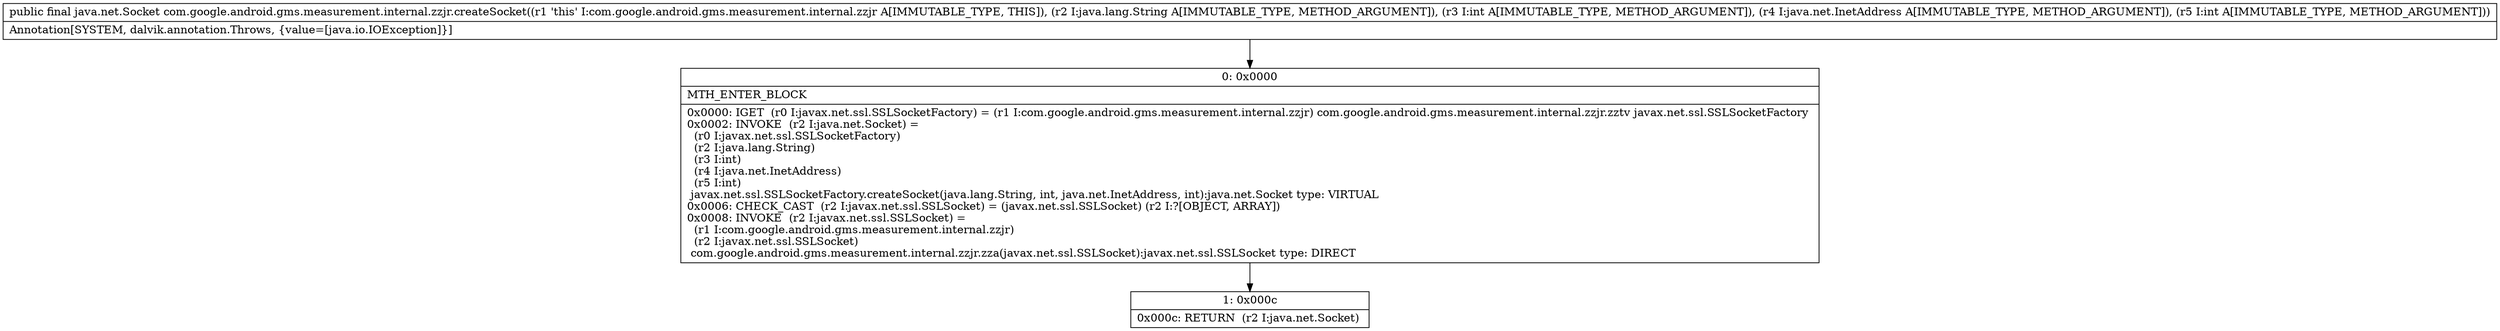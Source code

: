 digraph "CFG forcom.google.android.gms.measurement.internal.zzjr.createSocket(Ljava\/lang\/String;ILjava\/net\/InetAddress;I)Ljava\/net\/Socket;" {
Node_0 [shape=record,label="{0\:\ 0x0000|MTH_ENTER_BLOCK\l|0x0000: IGET  (r0 I:javax.net.ssl.SSLSocketFactory) = (r1 I:com.google.android.gms.measurement.internal.zzjr) com.google.android.gms.measurement.internal.zzjr.zztv javax.net.ssl.SSLSocketFactory \l0x0002: INVOKE  (r2 I:java.net.Socket) = \l  (r0 I:javax.net.ssl.SSLSocketFactory)\l  (r2 I:java.lang.String)\l  (r3 I:int)\l  (r4 I:java.net.InetAddress)\l  (r5 I:int)\l javax.net.ssl.SSLSocketFactory.createSocket(java.lang.String, int, java.net.InetAddress, int):java.net.Socket type: VIRTUAL \l0x0006: CHECK_CAST  (r2 I:javax.net.ssl.SSLSocket) = (javax.net.ssl.SSLSocket) (r2 I:?[OBJECT, ARRAY]) \l0x0008: INVOKE  (r2 I:javax.net.ssl.SSLSocket) = \l  (r1 I:com.google.android.gms.measurement.internal.zzjr)\l  (r2 I:javax.net.ssl.SSLSocket)\l com.google.android.gms.measurement.internal.zzjr.zza(javax.net.ssl.SSLSocket):javax.net.ssl.SSLSocket type: DIRECT \l}"];
Node_1 [shape=record,label="{1\:\ 0x000c|0x000c: RETURN  (r2 I:java.net.Socket) \l}"];
MethodNode[shape=record,label="{public final java.net.Socket com.google.android.gms.measurement.internal.zzjr.createSocket((r1 'this' I:com.google.android.gms.measurement.internal.zzjr A[IMMUTABLE_TYPE, THIS]), (r2 I:java.lang.String A[IMMUTABLE_TYPE, METHOD_ARGUMENT]), (r3 I:int A[IMMUTABLE_TYPE, METHOD_ARGUMENT]), (r4 I:java.net.InetAddress A[IMMUTABLE_TYPE, METHOD_ARGUMENT]), (r5 I:int A[IMMUTABLE_TYPE, METHOD_ARGUMENT]))  | Annotation[SYSTEM, dalvik.annotation.Throws, \{value=[java.io.IOException]\}]\l}"];
MethodNode -> Node_0;
Node_0 -> Node_1;
}

